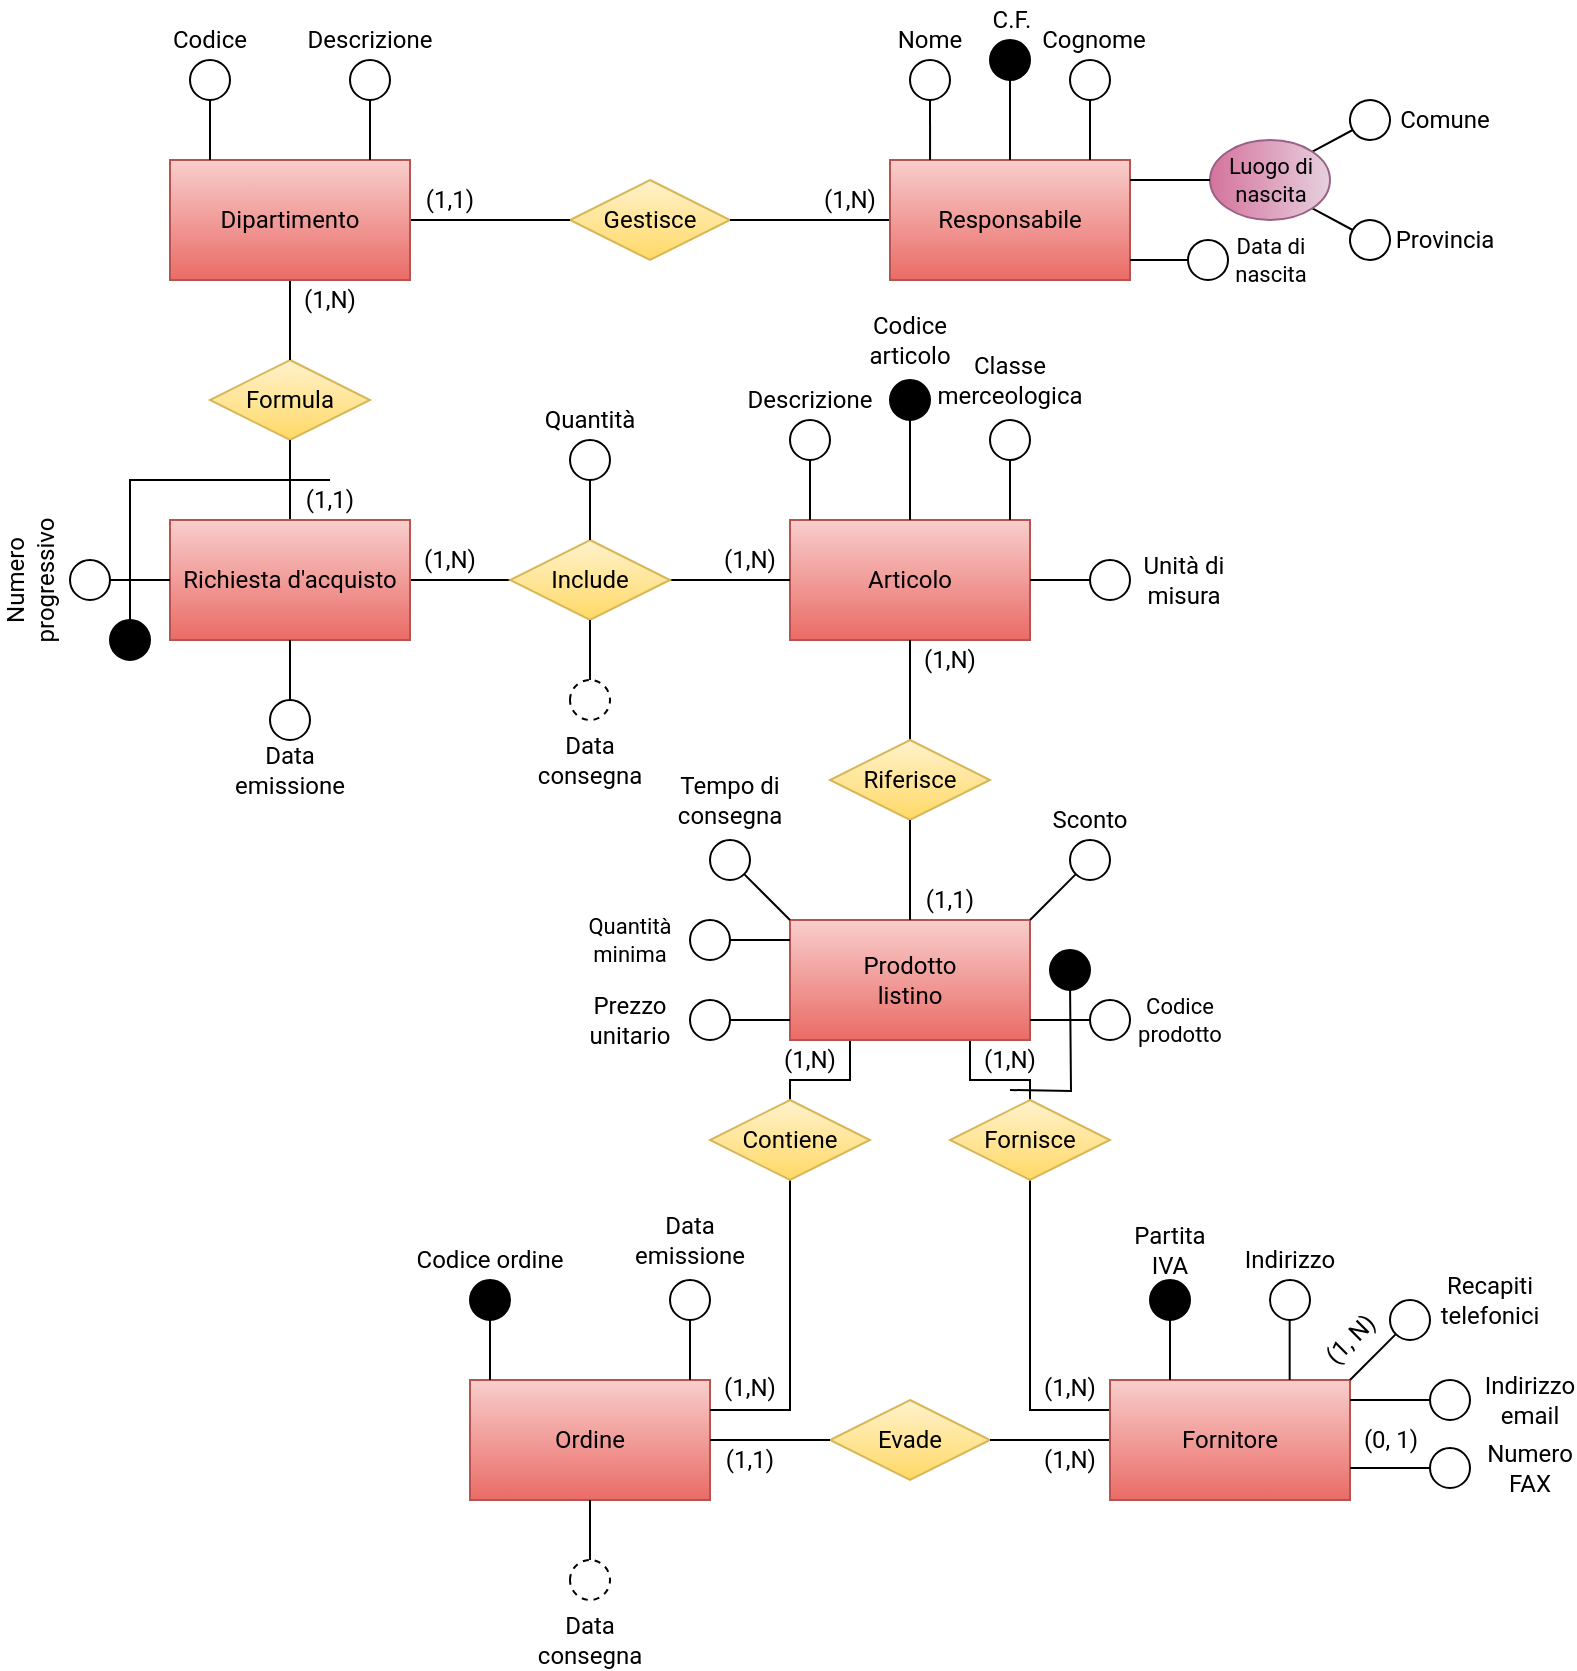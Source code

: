 <mxfile version="14.6.3" type="github">
  <diagram id="SgajTCS_TB5HfmCs7Fzj" name="Page-1">
    <mxGraphModel dx="1185" dy="688" grid="1" gridSize="10" guides="1" tooltips="1" connect="1" arrows="1" fold="1" page="1" pageScale="1" pageWidth="827" pageHeight="1169" math="0" shadow="0">
      <root>
        <mxCell id="0" />
        <mxCell id="1" parent="0" />
        <mxCell id="WNvgnv75Yjdc2z-mZm8R-49" value="" style="group;fontFamily=Roboto;fontSource=https%3A%2F%2Ffonts.googleapis.com%2Fcss%3Ffamily%3DRoboto;" parent="1" connectable="0" vertex="1">
          <mxGeometry x="240" y="620" width="120" height="140" as="geometry" />
        </mxCell>
        <mxCell id="WNvgnv75Yjdc2z-mZm8R-8" value="Ordine" style="rounded=0;whiteSpace=wrap;html=1;fontFamily=Roboto;fontSource=https%3A%2F%2Ffonts.googleapis.com%2Fcss%3Ffamily%3DRoboto;fillColor=#f8cecc;strokeColor=#b85450;gradientColor=#ea6b66;" parent="WNvgnv75Yjdc2z-mZm8R-49" vertex="1">
          <mxGeometry y="80" width="120" height="60" as="geometry" />
        </mxCell>
        <mxCell id="WNvgnv75Yjdc2z-mZm8R-26" value="" style="group;fontFamily=Roboto;fontSource=https%3A%2F%2Ffonts.googleapis.com%2Fcss%3Ffamily%3DRoboto;" parent="WNvgnv75Yjdc2z-mZm8R-49" connectable="0" vertex="1">
          <mxGeometry x="90" width="40" height="80" as="geometry" />
        </mxCell>
        <mxCell id="0HRdDKmyG6_fZgm3HTcE-7" value="" style="ellipse;whiteSpace=wrap;html=1;aspect=fixed;fontFamily=Roboto;fontSource=https%3A%2F%2Ffonts.googleapis.com%2Fcss%3Ffamily%3DRoboto;" parent="WNvgnv75Yjdc2z-mZm8R-26" vertex="1">
          <mxGeometry x="10" y="30" width="20" height="20" as="geometry" />
        </mxCell>
        <mxCell id="0HRdDKmyG6_fZgm3HTcE-8" value="" style="endArrow=none;html=1;entryX=0.5;entryY=1;entryDx=0;entryDy=0;fontFamily=Roboto;fontSource=https%3A%2F%2Ffonts.googleapis.com%2Fcss%3Ffamily%3DRoboto;" parent="WNvgnv75Yjdc2z-mZm8R-26" target="0HRdDKmyG6_fZgm3HTcE-7" edge="1">
          <mxGeometry y="10" width="50" height="50" as="geometry">
            <mxPoint x="20" y="80" as="sourcePoint" />
            <mxPoint x="440" y="10" as="targetPoint" />
          </mxGeometry>
        </mxCell>
        <mxCell id="0HRdDKmyG6_fZgm3HTcE-9" value="&lt;div&gt;Data emissione&lt;/div&gt;" style="text;html=1;strokeColor=none;fillColor=none;align=center;verticalAlign=middle;whiteSpace=wrap;rounded=0;fontFamily=Roboto;fontSource=https%3A%2F%2Ffonts.googleapis.com%2Fcss%3Ffamily%3DRoboto;" parent="WNvgnv75Yjdc2z-mZm8R-26" vertex="1">
          <mxGeometry width="40" height="20" as="geometry" />
        </mxCell>
        <mxCell id="WNvgnv75Yjdc2z-mZm8R-27" value="" style="group;fontFamily=Roboto;fontSource=https%3A%2F%2Ffonts.googleapis.com%2Fcss%3Ffamily%3DRoboto;" parent="WNvgnv75Yjdc2z-mZm8R-49" connectable="0" vertex="1">
          <mxGeometry x="-10" y="10" width="40" height="70" as="geometry" />
        </mxCell>
        <mxCell id="WNvgnv75Yjdc2z-mZm8R-28" value="" style="endArrow=none;html=1;fontFamily=Roboto;fontSource=https%3A%2F%2Ffonts.googleapis.com%2Fcss%3Ffamily%3DRoboto;" parent="WNvgnv75Yjdc2z-mZm8R-27" edge="1">
          <mxGeometry width="50" height="50" relative="1" as="geometry">
            <mxPoint x="20" y="70" as="sourcePoint" />
            <mxPoint x="20" y="40" as="targetPoint" />
          </mxGeometry>
        </mxCell>
        <mxCell id="WNvgnv75Yjdc2z-mZm8R-29" value="" style="ellipse;fontFamily=Roboto;fontSource=https%3A%2F%2Ffonts.googleapis.com%2Fcss%3Ffamily%3DRoboto;fillColor=#000000;" parent="WNvgnv75Yjdc2z-mZm8R-27" vertex="1">
          <mxGeometry x="10" y="20" width="20" height="20" as="geometry" />
        </mxCell>
        <mxCell id="WNvgnv75Yjdc2z-mZm8R-30" value="Codice ordine" style="text;html=1;strokeColor=none;fillColor=none;align=center;verticalAlign=middle;whiteSpace=wrap;rounded=0;fontFamily=Roboto;fontSource=https%3A%2F%2Ffonts.googleapis.com%2Fcss%3Ffamily%3DRoboto;" parent="WNvgnv75Yjdc2z-mZm8R-27" vertex="1">
          <mxGeometry x="-20" width="80" height="20" as="geometry" />
        </mxCell>
        <mxCell id="tpPD9y9O5CYVwDH-KBWt-45" value="Gestisce" style="shape=rhombus;perimeter=rhombusPerimeter;whiteSpace=wrap;html=1;align=center;fontFamily=Roboto;fontSource=https%3A%2F%2Ffonts.googleapis.com%2Fcss%3Ffamily%3DRoboto;gradientColor=#ffd966;fillColor=#fff2cc;strokeColor=#d6b656;" parent="1" vertex="1">
          <mxGeometry x="290" y="100" width="80" height="40" as="geometry" />
        </mxCell>
        <mxCell id="tpPD9y9O5CYVwDH-KBWt-48" value="" style="endArrow=none;html=1;exitX=1;exitY=0.5;exitDx=0;exitDy=0;entryX=0;entryY=0.5;entryDx=0;entryDy=0;fontFamily=Roboto;fontSource=https%3A%2F%2Ffonts.googleapis.com%2Fcss%3Ffamily%3DRoboto;" parent="1" source="WNvgnv75Yjdc2z-mZm8R-1" target="tpPD9y9O5CYVwDH-KBWt-45" edge="1">
          <mxGeometry width="50" height="50" relative="1" as="geometry">
            <mxPoint x="224" y="170.76" as="sourcePoint" />
            <mxPoint x="274" y="160.76" as="targetPoint" />
          </mxGeometry>
        </mxCell>
        <mxCell id="tpPD9y9O5CYVwDH-KBWt-52" value="(1,1)" style="text;html=1;strokeColor=none;fillColor=none;align=center;verticalAlign=middle;whiteSpace=wrap;rounded=0;fontFamily=Roboto;fontSource=https%3A%2F%2Ffonts.googleapis.com%2Fcss%3Ffamily%3DRoboto;" parent="1" vertex="1">
          <mxGeometry x="210" y="100" width="40" height="20" as="geometry" />
        </mxCell>
        <mxCell id="tpPD9y9O5CYVwDH-KBWt-53" value="(1,N)" style="text;html=1;strokeColor=none;fillColor=none;align=center;verticalAlign=middle;whiteSpace=wrap;rounded=0;fontFamily=Roboto;fontSource=https%3A%2F%2Ffonts.googleapis.com%2Fcss%3Ffamily%3DRoboto;" parent="1" vertex="1">
          <mxGeometry x="410" y="100" width="40" height="20" as="geometry" />
        </mxCell>
        <mxCell id="tpPD9y9O5CYVwDH-KBWt-60" value="Formula" style="shape=rhombus;perimeter=rhombusPerimeter;whiteSpace=wrap;html=1;align=center;fontFamily=Roboto;fontSource=https%3A%2F%2Ffonts.googleapis.com%2Fcss%3Ffamily%3DRoboto;gradientColor=#ffd966;fillColor=#fff2cc;strokeColor=#d6b656;" parent="1" vertex="1">
          <mxGeometry x="110" y="190" width="80" height="40" as="geometry" />
        </mxCell>
        <mxCell id="tpPD9y9O5CYVwDH-KBWt-62" value="" style="line;strokeWidth=1;rotatable=0;dashed=0;labelPosition=right;align=left;verticalAlign=middle;spacingTop=0;spacingLeft=6;points=[];portConstraint=eastwest;fontFamily=Roboto;fontSource=https%3A%2F%2Ffonts.googleapis.com%2Fcss%3Ffamily%3DRoboto;" parent="1" vertex="1">
          <mxGeometry x="114" y="203.5" width="140" as="geometry" />
        </mxCell>
        <mxCell id="tpPD9y9O5CYVwDH-KBWt-64" value="" style="endArrow=none;html=1;rounded=0;entryX=0.5;entryY=0;entryDx=0;entryDy=0;fontFamily=Roboto;fontSource=https%3A%2F%2Ffonts.googleapis.com%2Fcss%3Ffamily%3DRoboto;exitX=0.5;exitY=1;exitDx=0;exitDy=0;" parent="1" source="WNvgnv75Yjdc2z-mZm8R-1" target="tpPD9y9O5CYVwDH-KBWt-60" edge="1">
          <mxGeometry relative="1" as="geometry">
            <mxPoint x="164" y="166.5" as="sourcePoint" />
            <mxPoint x="214" y="273.5" as="targetPoint" />
          </mxGeometry>
        </mxCell>
        <mxCell id="80SjEbUUBAHeHSITV065-4" style="edgeStyle=orthogonalEdgeStyle;rounded=0;orthogonalLoop=1;jettySize=auto;html=1;exitX=0;exitY=0.5;exitDx=0;exitDy=0;entryX=1;entryY=0.5;entryDx=0;entryDy=0;endArrow=none;endFill=0;fontFamily=Roboto;fontSource=https%3A%2F%2Ffonts.googleapis.com%2Fcss%3Ffamily%3DRoboto;" parent="1" source="tpPD9y9O5CYVwDH-KBWt-75" target="tpPD9y9O5CYVwDH-KBWt-45" edge="1">
          <mxGeometry relative="1" as="geometry" />
        </mxCell>
        <mxCell id="tpPD9y9O5CYVwDH-KBWt-75" value="Responsabile" style="rounded=0;whiteSpace=wrap;html=1;fontFamily=Roboto;fontSource=https%3A%2F%2Ffonts.googleapis.com%2Fcss%3Ffamily%3DRoboto;fillColor=#f8cecc;strokeColor=#b85450;gradientColor=#ea6b66;" parent="1" vertex="1">
          <mxGeometry x="450" y="90" width="120" height="60" as="geometry" />
        </mxCell>
        <mxCell id="zF5KX2VYoCEGedDop3XD-22" style="rounded=0;orthogonalLoop=1;jettySize=auto;html=1;exitX=0;exitY=0;exitDx=0;exitDy=0;entryX=1;entryY=1;entryDx=0;entryDy=0;endArrow=none;endFill=0;fontFamily=Roboto;fontSource=https%3A%2F%2Ffonts.googleapis.com%2Fcss%3Ffamily%3DRoboto;" parent="1" source="tpPD9y9O5CYVwDH-KBWt-88" target="zF5KX2VYoCEGedDop3XD-20" edge="1">
          <mxGeometry relative="1" as="geometry" />
        </mxCell>
        <mxCell id="zF5KX2VYoCEGedDop3XD-25" style="edgeStyle=none;rounded=0;orthogonalLoop=1;jettySize=auto;html=1;exitX=1;exitY=0;exitDx=0;exitDy=0;entryX=0;entryY=1;entryDx=0;entryDy=0;endArrow=none;endFill=0;fontFamily=Roboto;fontSource=https%3A%2F%2Ffonts.googleapis.com%2Fcss%3Ffamily%3DRoboto;" parent="1" source="tpPD9y9O5CYVwDH-KBWt-88" target="zF5KX2VYoCEGedDop3XD-23" edge="1">
          <mxGeometry relative="1" as="geometry" />
        </mxCell>
        <mxCell id="tpPD9y9O5CYVwDH-KBWt-88" value="" style="ellipse;whiteSpace=wrap;html=1;rotation=90;fontFamily=Roboto;fontSource=https%3A%2F%2Ffonts.googleapis.com%2Fcss%3Ffamily%3DRoboto;gradientColor=#d5739d;fillColor=#e6d0de;strokeColor=#996185;" parent="1" vertex="1">
          <mxGeometry x="620" y="70" width="40" height="60" as="geometry" />
        </mxCell>
        <mxCell id="tpPD9y9O5CYVwDH-KBWt-89" value="" style="endArrow=none;html=1;entryX=0.5;entryY=1;entryDx=0;entryDy=0;exitX=1;exitY=0.25;exitDx=0;exitDy=0;fontFamily=Roboto;fontSource=https%3A%2F%2Ffonts.googleapis.com%2Fcss%3Ffamily%3DRoboto;" parent="1" target="tpPD9y9O5CYVwDH-KBWt-88" edge="1">
          <mxGeometry x="244" y="-273.5" width="50" height="50" as="geometry">
            <mxPoint x="570" y="100" as="sourcePoint" />
            <mxPoint x="299" y="181.5" as="targetPoint" />
          </mxGeometry>
        </mxCell>
        <mxCell id="tpPD9y9O5CYVwDH-KBWt-90" value="" style="ellipse;whiteSpace=wrap;html=1;aspect=fixed;rotation=90;fontFamily=Roboto;fontSource=https%3A%2F%2Ffonts.googleapis.com%2Fcss%3Ffamily%3DRoboto;" parent="1" vertex="1">
          <mxGeometry x="599" y="130" width="20" height="20" as="geometry" />
        </mxCell>
        <mxCell id="tpPD9y9O5CYVwDH-KBWt-91" value="" style="endArrow=none;html=1;entryX=0.5;entryY=1;entryDx=0;entryDy=0;fontFamily=Roboto;fontSource=https%3A%2F%2Ffonts.googleapis.com%2Fcss%3Ffamily%3DRoboto;" parent="1" target="tpPD9y9O5CYVwDH-KBWt-90" edge="1">
          <mxGeometry x="232" y="-238.5" width="50" height="50" as="geometry">
            <mxPoint x="570" y="140" as="sourcePoint" />
            <mxPoint x="287" y="216.5" as="targetPoint" />
          </mxGeometry>
        </mxCell>
        <mxCell id="tpPD9y9O5CYVwDH-KBWt-92" value="&lt;div style=&quot;font-size: 11px&quot;&gt;&lt;font style=&quot;font-size: 11px&quot;&gt;Data di nascita&lt;/font&gt;&lt;/div&gt;" style="text;html=1;strokeColor=none;fillColor=none;align=center;verticalAlign=middle;whiteSpace=wrap;rounded=0;rotation=0;fontFamily=Roboto;fontSource=https%3A%2F%2Ffonts.googleapis.com%2Fcss%3Ffamily%3DRoboto;" parent="1" vertex="1">
          <mxGeometry x="612.5" y="130" width="55" height="20" as="geometry" />
        </mxCell>
        <mxCell id="tpPD9y9O5CYVwDH-KBWt-93" value="&lt;div style=&quot;font-size: 11px&quot;&gt;&lt;font style=&quot;font-size: 11px&quot;&gt;Luogo di nascita&lt;/font&gt;&lt;/div&gt;" style="text;html=1;strokeColor=none;fillColor=none;align=center;verticalAlign=middle;whiteSpace=wrap;rounded=0;rotation=0;fontFamily=Roboto;fontSource=https%3A%2F%2Ffonts.googleapis.com%2Fcss%3Ffamily%3DRoboto;" parent="1" vertex="1">
          <mxGeometry x="612.5" y="90" width="55" height="20" as="geometry" />
        </mxCell>
        <mxCell id="tpPD9y9O5CYVwDH-KBWt-95" value="" style="endArrow=none;html=1;rounded=0;entryX=0.5;entryY=0;entryDx=0;entryDy=0;exitX=0.5;exitY=1;exitDx=0;exitDy=0;fontFamily=Roboto;fontSource=https%3A%2F%2Ffonts.googleapis.com%2Fcss%3Ffamily%3DRoboto;" parent="1" source="tpPD9y9O5CYVwDH-KBWt-60" target="WNvgnv75Yjdc2z-mZm8R-5" edge="1">
          <mxGeometry relative="1" as="geometry">
            <mxPoint x="184" y="383.5" as="sourcePoint" />
            <mxPoint x="324" y="343.5" as="targetPoint" />
          </mxGeometry>
        </mxCell>
        <mxCell id="tpPD9y9O5CYVwDH-KBWt-96" value="(1,N)" style="text;html=1;strokeColor=none;fillColor=none;align=center;verticalAlign=middle;whiteSpace=wrap;rounded=0;fontFamily=Roboto;fontSource=https%3A%2F%2Ffonts.googleapis.com%2Fcss%3Ffamily%3DRoboto;" parent="1" vertex="1">
          <mxGeometry x="150" y="150" width="40" height="20" as="geometry" />
        </mxCell>
        <mxCell id="tpPD9y9O5CYVwDH-KBWt-98" value="(1,1)" style="text;html=1;strokeColor=none;fillColor=none;align=center;verticalAlign=middle;whiteSpace=wrap;rounded=0;rotation=0;fontFamily=Roboto;fontSource=https%3A%2F%2Ffonts.googleapis.com%2Fcss%3Ffamily%3DRoboto;" parent="1" vertex="1">
          <mxGeometry x="150" y="250" width="40" height="20" as="geometry" />
        </mxCell>
        <mxCell id="tpPD9y9O5CYVwDH-KBWt-77" value="" style="ellipse;whiteSpace=wrap;html=1;aspect=fixed;fontFamily=Roboto;fontSource=https%3A%2F%2Ffonts.googleapis.com%2Fcss%3Ffamily%3DRoboto;" parent="1" vertex="1">
          <mxGeometry x="540" y="40" width="20" height="20" as="geometry" />
        </mxCell>
        <mxCell id="tpPD9y9O5CYVwDH-KBWt-78" value="" style="endArrow=none;html=1;entryX=0.5;entryY=1;entryDx=0;entryDy=0;fontFamily=Roboto;fontSource=https%3A%2F%2Ffonts.googleapis.com%2Fcss%3Ffamily%3DRoboto;" parent="1" target="tpPD9y9O5CYVwDH-KBWt-77" edge="1">
          <mxGeometry x="542" y="20" width="50" height="50" as="geometry">
            <mxPoint x="550" y="90" as="sourcePoint" />
            <mxPoint x="982" y="20" as="targetPoint" />
          </mxGeometry>
        </mxCell>
        <mxCell id="tpPD9y9O5CYVwDH-KBWt-79" value="&lt;font style=&quot;font-size: 12px;&quot;&gt;Cognome&lt;/font&gt;" style="text;html=1;strokeColor=none;fillColor=none;align=center;verticalAlign=middle;whiteSpace=wrap;rounded=0;fontFamily=Roboto;fontSource=https%3A%2F%2Ffonts.googleapis.com%2Fcss%3Ffamily%3DRoboto;fontSize=12;" parent="1" vertex="1">
          <mxGeometry x="531.5" y="20" width="40" height="20" as="geometry" />
        </mxCell>
        <mxCell id="tpPD9y9O5CYVwDH-KBWt-81" value="" style="endArrow=none;html=1;exitX=0.5;exitY=0;exitDx=0;exitDy=0;entryX=0.5;entryY=1;entryDx=0;entryDy=0;fontFamily=Roboto;fontSource=https%3A%2F%2Ffonts.googleapis.com%2Fcss%3Ffamily%3DRoboto;" parent="1" source="tpPD9y9O5CYVwDH-KBWt-75" target="tpPD9y9O5CYVwDH-KBWt-82" edge="1">
          <mxGeometry x="490" y="10" width="50" height="50" as="geometry">
            <mxPoint x="510" y="80" as="sourcePoint" />
            <mxPoint x="510" y="50" as="targetPoint" />
          </mxGeometry>
        </mxCell>
        <mxCell id="tpPD9y9O5CYVwDH-KBWt-82" value="" style="ellipse;fontFamily=Roboto;fontSource=https%3A%2F%2Ffonts.googleapis.com%2Fcss%3Ffamily%3DRoboto;fillColor=#000000;" parent="1" vertex="1">
          <mxGeometry x="500" y="30" width="20" height="20" as="geometry" />
        </mxCell>
        <mxCell id="tpPD9y9O5CYVwDH-KBWt-83" value="C.F." style="text;html=1;strokeColor=none;fillColor=none;align=center;verticalAlign=middle;whiteSpace=wrap;rounded=0;fontFamily=Roboto;fontSource=https%3A%2F%2Ffonts.googleapis.com%2Fcss%3Ffamily%3DRoboto;" parent="1" vertex="1">
          <mxGeometry x="491" y="10" width="40" height="20" as="geometry" />
        </mxCell>
        <mxCell id="tpPD9y9O5CYVwDH-KBWt-85" value="" style="ellipse;whiteSpace=wrap;html=1;aspect=fixed;fontFamily=Roboto;fontSource=https%3A%2F%2Ffonts.googleapis.com%2Fcss%3Ffamily%3DRoboto;" parent="1" vertex="1">
          <mxGeometry x="460" y="40" width="20" height="20" as="geometry" />
        </mxCell>
        <mxCell id="tpPD9y9O5CYVwDH-KBWt-86" value="" style="endArrow=none;html=1;entryX=0.5;entryY=1;entryDx=0;entryDy=0;fontFamily=Roboto;fontSource=https%3A%2F%2Ffonts.googleapis.com%2Fcss%3Ffamily%3DRoboto;exitX=0.167;exitY=0;exitDx=0;exitDy=0;exitPerimeter=0;" parent="1" source="tpPD9y9O5CYVwDH-KBWt-75" target="tpPD9y9O5CYVwDH-KBWt-85" edge="1">
          <mxGeometry x="380" y="15" width="50" height="50" as="geometry">
            <mxPoint x="470" y="80" as="sourcePoint" />
            <mxPoint x="820" y="15" as="targetPoint" />
          </mxGeometry>
        </mxCell>
        <mxCell id="tpPD9y9O5CYVwDH-KBWt-87" value="Nome" style="text;html=1;strokeColor=none;fillColor=none;align=center;verticalAlign=middle;whiteSpace=wrap;rounded=0;fontFamily=Roboto;fontSource=https%3A%2F%2Ffonts.googleapis.com%2Fcss%3Ffamily%3DRoboto;fontSize=12;" parent="1" vertex="1">
          <mxGeometry x="450" y="20" width="40" height="20" as="geometry" />
        </mxCell>
        <mxCell id="80SjEbUUBAHeHSITV065-102" style="edgeStyle=none;rounded=0;sketch=0;orthogonalLoop=1;jettySize=auto;html=1;exitX=1;exitY=0.5;exitDx=0;exitDy=0;entryX=0;entryY=0.5;entryDx=0;entryDy=0;endArrow=none;endFill=0;fontSize=10;fontFamily=Roboto;fontSource=https%3A%2F%2Ffonts.googleapis.com%2Fcss%3Ffamily%3DRoboto;" parent="1" source="WNvgnv75Yjdc2z-mZm8R-5" target="80SjEbUUBAHeHSITV065-35" edge="1">
          <mxGeometry relative="1" as="geometry" />
        </mxCell>
        <mxCell id="WNvgnv75Yjdc2z-mZm8R-5" value="Richiesta d&#39;acquisto" style="rounded=0;whiteSpace=wrap;html=1;fontFamily=Roboto;fontSource=https%3A%2F%2Ffonts.googleapis.com%2Fcss%3Ffamily%3DRoboto;fillColor=#f8cecc;strokeColor=#b85450;gradientColor=#ea6b66;" parent="1" vertex="1">
          <mxGeometry x="90" y="270" width="120" height="60" as="geometry" />
        </mxCell>
        <mxCell id="WNvgnv75Yjdc2z-mZm8R-37" value="" style="group;fontFamily=Roboto;fontSource=https%3A%2F%2Ffonts.googleapis.com%2Fcss%3Ffamily%3DRoboto;rotation=-180;" parent="1" connectable="0" vertex="1">
          <mxGeometry x="130" y="330" width="40" height="80" as="geometry" />
        </mxCell>
        <mxCell id="WNvgnv75Yjdc2z-mZm8R-38" value="" style="ellipse;whiteSpace=wrap;html=1;aspect=fixed;fontFamily=Roboto;fontSource=https%3A%2F%2Ffonts.googleapis.com%2Fcss%3Ffamily%3DRoboto;rotation=-180;" parent="WNvgnv75Yjdc2z-mZm8R-37" vertex="1">
          <mxGeometry x="10" y="30" width="20" height="20" as="geometry" />
        </mxCell>
        <mxCell id="WNvgnv75Yjdc2z-mZm8R-39" value="" style="endArrow=none;html=1;entryX=0.5;entryY=1;entryDx=0;entryDy=0;fontFamily=Roboto;fontSource=https%3A%2F%2Ffonts.googleapis.com%2Fcss%3Ffamily%3DRoboto;" parent="WNvgnv75Yjdc2z-mZm8R-37" target="WNvgnv75Yjdc2z-mZm8R-38" edge="1">
          <mxGeometry x="-10" y="20" width="50" height="50" as="geometry">
            <mxPoint x="20" as="sourcePoint" />
            <mxPoint x="-400" y="70" as="targetPoint" />
          </mxGeometry>
        </mxCell>
        <mxCell id="WNvgnv75Yjdc2z-mZm8R-40" value="&lt;div&gt;Data emissione&lt;/div&gt;" style="text;html=1;strokeColor=none;fillColor=none;align=center;verticalAlign=middle;whiteSpace=wrap;rounded=0;fontFamily=Roboto;fontSource=https%3A%2F%2Ffonts.googleapis.com%2Fcss%3Ffamily%3DRoboto;rotation=0;" parent="WNvgnv75Yjdc2z-mZm8R-37" vertex="1">
          <mxGeometry y="55" width="40" height="20" as="geometry" />
        </mxCell>
        <mxCell id="80SjEbUUBAHeHSITV065-6" value="Articolo" style="rounded=0;whiteSpace=wrap;html=1;fontFamily=Roboto;fontSource=https%3A%2F%2Ffonts.googleapis.com%2Fcss%3Ffamily%3DRoboto;fillColor=#f8cecc;strokeColor=#b85450;gradientColor=#ea6b66;" parent="1" vertex="1">
          <mxGeometry x="400" y="270" width="120" height="60" as="geometry" />
        </mxCell>
        <mxCell id="6r14AjQfkaW0ZxjViM8w-14" style="edgeStyle=orthogonalEdgeStyle;rounded=0;orthogonalLoop=1;jettySize=auto;html=1;exitX=0.25;exitY=1;exitDx=0;exitDy=0;endArrow=none;endFill=0;fontFamily=Roboto;fontSource=https%3A%2F%2Ffonts.googleapis.com%2Fcss%3Ffamily%3DRoboto;" parent="1" source="80SjEbUUBAHeHSITV065-8" target="80SjEbUUBAHeHSITV065-44" edge="1">
          <mxGeometry relative="1" as="geometry" />
        </mxCell>
        <mxCell id="6r14AjQfkaW0ZxjViM8w-15" style="edgeStyle=orthogonalEdgeStyle;rounded=0;orthogonalLoop=1;jettySize=auto;html=1;exitX=0.75;exitY=1;exitDx=0;exitDy=0;entryX=0.5;entryY=0;entryDx=0;entryDy=0;endArrow=none;endFill=0;fontFamily=Roboto;fontSource=https%3A%2F%2Ffonts.googleapis.com%2Fcss%3Ffamily%3DRoboto;" parent="1" source="80SjEbUUBAHeHSITV065-8" target="80SjEbUUBAHeHSITV065-40" edge="1">
          <mxGeometry relative="1" as="geometry" />
        </mxCell>
        <mxCell id="80SjEbUUBAHeHSITV065-8" value="&lt;div&gt;Prodotto&lt;/div&gt;&lt;div&gt;listino&lt;br&gt;&lt;/div&gt;" style="rounded=0;whiteSpace=wrap;html=1;fontFamily=Roboto;fontSource=https%3A%2F%2Ffonts.googleapis.com%2Fcss%3Ffamily%3DRoboto;fillColor=#f8cecc;strokeColor=#b85450;gradientColor=#ea6b66;" parent="1" vertex="1">
          <mxGeometry x="400" y="470" width="120" height="60" as="geometry" />
        </mxCell>
        <mxCell id="WNvgnv75Yjdc2z-mZm8R-56" value="" style="endArrow=none;html=1;fontFamily=Roboto;fontSource=https%3A%2F%2Ffonts.googleapis.com%2Fcss%3Ffamily%3DRoboto;exitX=0.5;exitY=0;exitDx=0;exitDy=0;entryX=0.5;entryY=0;entryDx=0;entryDy=0;" parent="1" source="80SjEbUUBAHeHSITV065-6" target="WNvgnv75Yjdc2z-mZm8R-57" edge="1">
          <mxGeometry x="318" y="175" width="50" height="50" as="geometry">
            <mxPoint x="460" y="170" as="sourcePoint" />
            <mxPoint x="460" y="190" as="targetPoint" />
          </mxGeometry>
        </mxCell>
        <mxCell id="WNvgnv75Yjdc2z-mZm8R-57" value="" style="ellipse;fontFamily=Roboto;fontSource=https%3A%2F%2Ffonts.googleapis.com%2Fcss%3Ffamily%3DRoboto;fillColor=#000000;" parent="1" vertex="1">
          <mxGeometry x="450" y="200" width="20" height="20" as="geometry" />
        </mxCell>
        <mxCell id="80SjEbUUBAHeHSITV065-18" value="&lt;div&gt;Codice&lt;/div&gt;&lt;div&gt;articolo&lt;/div&gt;" style="text;html=1;strokeColor=none;fillColor=none;align=center;verticalAlign=middle;whiteSpace=wrap;rounded=0;rotation=0;fontFamily=Roboto;fontSource=https%3A%2F%2Ffonts.googleapis.com%2Fcss%3Ffamily%3DRoboto;" parent="1" vertex="1">
          <mxGeometry x="435" y="170" width="50" height="20" as="geometry" />
        </mxCell>
        <mxCell id="80SjEbUUBAHeHSITV065-103" style="edgeStyle=none;rounded=0;sketch=0;orthogonalLoop=1;jettySize=auto;html=1;exitX=1;exitY=0.5;exitDx=0;exitDy=0;entryX=0;entryY=0.5;entryDx=0;entryDy=0;endArrow=none;endFill=0;fontSize=10;fontFamily=Roboto;fontSource=https%3A%2F%2Ffonts.googleapis.com%2Fcss%3Ffamily%3DRoboto;" parent="1" source="80SjEbUUBAHeHSITV065-35" target="80SjEbUUBAHeHSITV065-6" edge="1">
          <mxGeometry relative="1" as="geometry" />
        </mxCell>
        <mxCell id="80SjEbUUBAHeHSITV065-35" value="&lt;font data-font-src=&quot;https://fonts.googleapis.com/css?family=Roboto&quot;&gt;Include&lt;/font&gt;" style="rhombus;whiteSpace=wrap;html=1;rounded=0;sketch=0;fontFamily=Roboto;fontSource=https%3A%2F%2Ffonts.googleapis.com%2Fcss%3Ffamily%3DRoboto;gradientColor=#ffd966;fillColor=#fff2cc;strokeColor=#d6b656;" parent="1" vertex="1">
          <mxGeometry x="260" y="280" width="80" height="40" as="geometry" />
        </mxCell>
        <mxCell id="6r14AjQfkaW0ZxjViM8w-17" style="edgeStyle=orthogonalEdgeStyle;rounded=0;orthogonalLoop=1;jettySize=auto;html=1;exitX=0.5;exitY=1;exitDx=0;exitDy=0;entryX=0;entryY=0.25;entryDx=0;entryDy=0;endArrow=none;endFill=0;fontFamily=Roboto;fontSource=https%3A%2F%2Ffonts.googleapis.com%2Fcss%3Ffamily%3DRoboto;" parent="1" source="80SjEbUUBAHeHSITV065-40" target="WNvgnv75Yjdc2z-mZm8R-7" edge="1">
          <mxGeometry relative="1" as="geometry" />
        </mxCell>
        <mxCell id="80SjEbUUBAHeHSITV065-40" value="Fornisce" style="rhombus;whiteSpace=wrap;html=1;rounded=0;sketch=0;fontFamily=Roboto;fontSource=https%3A%2F%2Ffonts.googleapis.com%2Fcss%3Ffamily%3DRoboto;gradientColor=#ffd966;fillColor=#fff2cc;strokeColor=#d6b656;" parent="1" vertex="1">
          <mxGeometry x="480" y="560" width="80" height="40" as="geometry" />
        </mxCell>
        <mxCell id="6r14AjQfkaW0ZxjViM8w-16" style="edgeStyle=orthogonalEdgeStyle;rounded=0;orthogonalLoop=1;jettySize=auto;html=1;exitX=0.5;exitY=1;exitDx=0;exitDy=0;entryX=1;entryY=0.25;entryDx=0;entryDy=0;endArrow=none;endFill=0;fontFamily=Roboto;fontSource=https%3A%2F%2Ffonts.googleapis.com%2Fcss%3Ffamily%3DRoboto;" parent="1" source="80SjEbUUBAHeHSITV065-44" target="WNvgnv75Yjdc2z-mZm8R-8" edge="1">
          <mxGeometry relative="1" as="geometry" />
        </mxCell>
        <mxCell id="80SjEbUUBAHeHSITV065-44" value="&lt;div&gt;Contiene&lt;/div&gt;" style="rhombus;whiteSpace=wrap;html=1;rounded=0;sketch=0;fontFamily=Roboto;fontSource=https%3A%2F%2Ffonts.googleapis.com%2Fcss%3Ffamily%3DRoboto;gradientColor=#ffd966;fillColor=#fff2cc;strokeColor=#d6b656;" parent="1" vertex="1">
          <mxGeometry x="360" y="560" width="80" height="40" as="geometry" />
        </mxCell>
        <mxCell id="80SjEbUUBAHeHSITV065-59" value="" style="group;fontFamily=Roboto;fontSource=https%3A%2F%2Ffonts.googleapis.com%2Fcss%3Ffamily%3DRoboto;" parent="1" connectable="0" vertex="1">
          <mxGeometry x="490" y="200" width="40" height="70" as="geometry" />
        </mxCell>
        <mxCell id="80SjEbUUBAHeHSITV065-60" value="" style="ellipse;whiteSpace=wrap;html=1;aspect=fixed;fontFamily=Roboto;fontSource=https%3A%2F%2Ffonts.googleapis.com%2Fcss%3Ffamily%3DRoboto;" parent="80SjEbUUBAHeHSITV065-59" vertex="1">
          <mxGeometry x="10" y="20" width="20" height="20" as="geometry" />
        </mxCell>
        <mxCell id="80SjEbUUBAHeHSITV065-61" value="" style="endArrow=none;html=1;entryX=0.5;entryY=1;entryDx=0;entryDy=0;fontFamily=Roboto;fontSource=https%3A%2F%2Ffonts.googleapis.com%2Fcss%3Ffamily%3DRoboto;" parent="80SjEbUUBAHeHSITV065-59" target="80SjEbUUBAHeHSITV065-60" edge="1">
          <mxGeometry width="50" height="50" relative="1" as="geometry">
            <mxPoint x="20" y="70" as="sourcePoint" />
            <mxPoint x="440" as="targetPoint" />
          </mxGeometry>
        </mxCell>
        <mxCell id="80SjEbUUBAHeHSITV065-71" value="" style="endArrow=none;html=1;fontFamily=Roboto;fontSource=https%3A%2F%2Ffonts.googleapis.com%2Fcss%3Ffamily%3DRoboto;exitX=0;exitY=0.5;exitDx=0;exitDy=0;entryX=0.5;entryY=1;entryDx=0;entryDy=0;" parent="1" source="WNvgnv75Yjdc2z-mZm8R-5" target="80SjEbUUBAHeHSITV065-72" edge="1">
          <mxGeometry width="50" height="50" relative="1" as="geometry">
            <mxPoint x="80" y="300" as="sourcePoint" />
            <mxPoint x="60" y="300" as="targetPoint" />
          </mxGeometry>
        </mxCell>
        <mxCell id="80SjEbUUBAHeHSITV065-72" value="" style="ellipse;fontFamily=Roboto;fontSource=https%3A%2F%2Ffonts.googleapis.com%2Fcss%3Ffamily%3DRoboto;rotation=-90;" parent="1" vertex="1">
          <mxGeometry x="40" y="290" width="20" height="20" as="geometry" />
        </mxCell>
        <mxCell id="80SjEbUUBAHeHSITV065-73" value="&lt;div&gt;Numero&lt;/div&gt;&lt;div&gt;progressivo&lt;/div&gt;" style="text;html=1;strokeColor=none;fillColor=none;align=center;verticalAlign=middle;whiteSpace=wrap;rounded=0;fontFamily=Roboto;fontSource=https%3A%2F%2Ffonts.googleapis.com%2Fcss%3Ffamily%3DRoboto;rotation=-90;" parent="1" vertex="1">
          <mxGeometry y="290" width="40" height="20" as="geometry" />
        </mxCell>
        <mxCell id="80SjEbUUBAHeHSITV065-75" value="" style="endArrow=none;html=1;rounded=0;entryX=0.5;entryY=0;entryDx=0;entryDy=0;fontFamily=Roboto;fontSource=https%3A%2F%2Ffonts.googleapis.com%2Fcss%3Ffamily%3DRoboto;" parent="1" target="tpPD9y9O5CYVwDH-KBWt-98" edge="1">
          <mxGeometry width="50" height="50" relative="1" as="geometry">
            <mxPoint x="70" y="320" as="sourcePoint" />
            <mxPoint x="150" y="250" as="targetPoint" />
            <Array as="points">
              <mxPoint x="70" y="250" />
            </Array>
          </mxGeometry>
        </mxCell>
        <mxCell id="80SjEbUUBAHeHSITV065-76" value="" style="ellipse;fontFamily=Roboto;fontSource=https%3A%2F%2Ffonts.googleapis.com%2Fcss%3Ffamily%3DRoboto;fillColor=#000000;" parent="1" vertex="1">
          <mxGeometry x="60" y="320" width="20" height="20" as="geometry" />
        </mxCell>
        <mxCell id="80SjEbUUBAHeHSITV065-82" value="" style="group;fontFamily=Roboto;fontSource=https%3A%2F%2Ffonts.googleapis.com%2Fcss%3Ffamily%3DRoboto;" parent="1" connectable="0" vertex="1">
          <mxGeometry x="280" y="210" width="40" height="70" as="geometry" />
        </mxCell>
        <mxCell id="80SjEbUUBAHeHSITV065-83" value="" style="ellipse;whiteSpace=wrap;html=1;aspect=fixed;fontFamily=Roboto;fontSource=https%3A%2F%2Ffonts.googleapis.com%2Fcss%3Ffamily%3DRoboto;" parent="80SjEbUUBAHeHSITV065-82" vertex="1">
          <mxGeometry x="10" y="20" width="20" height="20" as="geometry" />
        </mxCell>
        <mxCell id="80SjEbUUBAHeHSITV065-84" value="" style="endArrow=none;html=1;entryX=0.5;entryY=1;entryDx=0;entryDy=0;fontFamily=Roboto;fontSource=https%3A%2F%2Ffonts.googleapis.com%2Fcss%3Ffamily%3DRoboto;" parent="80SjEbUUBAHeHSITV065-82" target="80SjEbUUBAHeHSITV065-83" edge="1">
          <mxGeometry width="50" height="50" relative="1" as="geometry">
            <mxPoint x="20" y="70" as="sourcePoint" />
            <mxPoint x="440" as="targetPoint" />
          </mxGeometry>
        </mxCell>
        <mxCell id="80SjEbUUBAHeHSITV065-85" value="Quantità" style="text;html=1;strokeColor=none;fillColor=none;align=center;verticalAlign=middle;whiteSpace=wrap;rounded=0;fontFamily=Roboto;fontSource=https%3A%2F%2Ffonts.googleapis.com%2Fcss%3Ffamily%3DRoboto;" parent="80SjEbUUBAHeHSITV065-82" vertex="1">
          <mxGeometry width="40" height="20" as="geometry" />
        </mxCell>
        <mxCell id="80SjEbUUBAHeHSITV065-98" value="" style="group;fontFamily=Roboto;fontSource=https%3A%2F%2Ffonts.googleapis.com%2Fcss%3Ffamily%3DRoboto;rotation=-90;dashed=1;" parent="1" connectable="0" vertex="1">
          <mxGeometry x="280" y="320" width="40" height="70" as="geometry" />
        </mxCell>
        <mxCell id="80SjEbUUBAHeHSITV065-99" value="" style="ellipse;whiteSpace=wrap;html=1;aspect=fixed;fontFamily=Roboto;fontSource=https%3A%2F%2Ffonts.googleapis.com%2Fcss%3Ffamily%3DRoboto;rotation=-180;dashed=1;" parent="80SjEbUUBAHeHSITV065-98" vertex="1">
          <mxGeometry x="10" y="30" width="20" height="20" as="geometry" />
        </mxCell>
        <mxCell id="80SjEbUUBAHeHSITV065-100" value="" style="endArrow=none;html=1;entryX=0.5;entryY=1;entryDx=0;entryDy=0;fontFamily=Roboto;fontSource=https%3A%2F%2Ffonts.googleapis.com%2Fcss%3Ffamily%3DRoboto;" parent="80SjEbUUBAHeHSITV065-98" target="80SjEbUUBAHeHSITV065-99" edge="1">
          <mxGeometry width="50" height="50" relative="1" as="geometry">
            <mxPoint x="20" as="sourcePoint" />
            <mxPoint x="-400" y="70" as="targetPoint" />
          </mxGeometry>
        </mxCell>
        <mxCell id="80SjEbUUBAHeHSITV065-101" value="&lt;div&gt;Data&lt;/div&gt;&lt;div&gt;consegna&lt;/div&gt;" style="text;html=1;strokeColor=none;fillColor=none;align=center;verticalAlign=middle;whiteSpace=wrap;rounded=0;fontFamily=Roboto;fontSource=https%3A%2F%2Ffonts.googleapis.com%2Fcss%3Ffamily%3DRoboto;rotation=0;" parent="1" vertex="1">
          <mxGeometry x="280" y="380" width="40" height="20" as="geometry" />
        </mxCell>
        <mxCell id="80SjEbUUBAHeHSITV065-108" value="" style="group;fontFamily=Roboto;fontSource=https%3A%2F%2Ffonts.googleapis.com%2Fcss%3Ffamily%3DRoboto;rotation=90;" parent="1" connectable="0" vertex="1">
          <mxGeometry x="540" y="280" width="40" height="80" as="geometry" />
        </mxCell>
        <mxCell id="80SjEbUUBAHeHSITV065-109" value="" style="ellipse;whiteSpace=wrap;html=1;aspect=fixed;fontFamily=Roboto;fontSource=https%3A%2F%2Ffonts.googleapis.com%2Fcss%3Ffamily%3DRoboto;rotation=90;" parent="80SjEbUUBAHeHSITV065-108" vertex="1">
          <mxGeometry x="10" y="10" width="20" height="20" as="geometry" />
        </mxCell>
        <mxCell id="80SjEbUUBAHeHSITV065-111" value="Unità di misura" style="text;html=1;strokeColor=none;fillColor=none;align=center;verticalAlign=middle;whiteSpace=wrap;rounded=0;fontFamily=Roboto;fontSource=https%3A%2F%2Ffonts.googleapis.com%2Fcss%3Ffamily%3DRoboto;rotation=0;" parent="1" vertex="1">
          <mxGeometry x="571.5" y="290" width="50" height="20" as="geometry" />
        </mxCell>
        <mxCell id="80SjEbUUBAHeHSITV065-62" value="&lt;div&gt;Classe&lt;/div&gt;&lt;div&gt;merceologica&lt;br&gt;&lt;/div&gt;" style="text;html=1;strokeColor=none;fillColor=none;align=center;verticalAlign=middle;whiteSpace=wrap;rounded=0;fontFamily=Roboto;fontSource=https%3A%2F%2Ffonts.googleapis.com%2Fcss%3Ffamily%3DRoboto;" parent="1" vertex="1">
          <mxGeometry x="490" y="190" width="40" height="20" as="geometry" />
        </mxCell>
        <mxCell id="80SjEbUUBAHeHSITV065-116" value="" style="group;fontFamily=Roboto;fontSource=https%3A%2F%2Ffonts.googleapis.com%2Fcss%3Ffamily%3DRoboto;" parent="1" connectable="0" vertex="1">
          <mxGeometry x="390" y="200" width="40" height="70" as="geometry" />
        </mxCell>
        <mxCell id="80SjEbUUBAHeHSITV065-117" value="" style="ellipse;whiteSpace=wrap;html=1;aspect=fixed;fontFamily=Roboto;fontSource=https%3A%2F%2Ffonts.googleapis.com%2Fcss%3Ffamily%3DRoboto;" parent="80SjEbUUBAHeHSITV065-116" vertex="1">
          <mxGeometry x="10" y="20" width="20" height="20" as="geometry" />
        </mxCell>
        <mxCell id="80SjEbUUBAHeHSITV065-118" value="" style="endArrow=none;html=1;entryX=0.5;entryY=1;entryDx=0;entryDy=0;fontFamily=Roboto;fontSource=https%3A%2F%2Ffonts.googleapis.com%2Fcss%3Ffamily%3DRoboto;" parent="80SjEbUUBAHeHSITV065-116" target="80SjEbUUBAHeHSITV065-117" edge="1">
          <mxGeometry width="50" height="50" relative="1" as="geometry">
            <mxPoint x="20" y="70" as="sourcePoint" />
            <mxPoint x="440" as="targetPoint" />
          </mxGeometry>
        </mxCell>
        <mxCell id="80SjEbUUBAHeHSITV065-120" value="&lt;div&gt;Descrizione&lt;/div&gt;" style="text;html=1;strokeColor=none;fillColor=none;align=center;verticalAlign=middle;whiteSpace=wrap;rounded=0;fontFamily=Roboto;fontSource=https%3A%2F%2Ffonts.googleapis.com%2Fcss%3Ffamily%3DRoboto;" parent="80SjEbUUBAHeHSITV065-116" vertex="1">
          <mxGeometry width="40" height="20" as="geometry" />
        </mxCell>
        <mxCell id="80SjEbUUBAHeHSITV065-66" value="" style="endArrow=none;html=1;fontFamily=Roboto;fontSource=https%3A%2F%2Ffonts.googleapis.com%2Fcss%3Ffamily%3DRoboto;" parent="1" edge="1">
          <mxGeometry x="290" y="460" width="50" height="50" as="geometry">
            <mxPoint x="400" y="480" as="sourcePoint" />
            <mxPoint x="370" y="480" as="targetPoint" />
          </mxGeometry>
        </mxCell>
        <mxCell id="80SjEbUUBAHeHSITV065-67" value="" style="ellipse;fontFamily=Roboto;fontSource=https%3A%2F%2Ffonts.googleapis.com%2Fcss%3Ffamily%3DRoboto;rotation=-90;" parent="1" vertex="1">
          <mxGeometry x="350" y="470" width="20" height="20" as="geometry" />
        </mxCell>
        <mxCell id="80SjEbUUBAHeHSITV065-68" value="" style="endArrow=none;html=1;edgeStyle=orthogonalEdgeStyle;rounded=0;fontFamily=Roboto;fontSource=https%3A%2F%2Ffonts.googleapis.com%2Fcss%3Ffamily%3DRoboto;" parent="1" edge="1">
          <mxGeometry x="449.52" y="475" width="50" height="50" as="geometry">
            <mxPoint x="510" y="555" as="sourcePoint" />
            <mxPoint x="540" y="500" as="targetPoint" />
          </mxGeometry>
        </mxCell>
        <mxCell id="80SjEbUUBAHeHSITV065-69" value="" style="ellipse;fontFamily=Roboto;fontSource=https%3A%2F%2Ffonts.googleapis.com%2Fcss%3Ffamily%3DRoboto;fillColor=#000000;rotation=-90;" parent="1" vertex="1">
          <mxGeometry x="530" y="485" width="20" height="20" as="geometry" />
        </mxCell>
        <mxCell id="80SjEbUUBAHeHSITV065-125" value="" style="endArrow=none;html=1;fontSize=10;entryX=0.5;entryY=1;entryDx=0;entryDy=0;exitX=0.5;exitY=0;exitDx=0;exitDy=0;fontFamily=Roboto;fontSource=https%3A%2F%2Ffonts.googleapis.com%2Fcss%3Ffamily%3DRoboto;" parent="1" source="6r14AjQfkaW0ZxjViM8w-1" target="80SjEbUUBAHeHSITV065-6" edge="1">
          <mxGeometry width="50" height="50" relative="1" as="geometry">
            <mxPoint x="460" y="380" as="sourcePoint" />
            <mxPoint x="470" y="350" as="targetPoint" />
          </mxGeometry>
        </mxCell>
        <mxCell id="6r14AjQfkaW0ZxjViM8w-1" value="Riferisce" style="rhombus;whiteSpace=wrap;html=1;rounded=0;sketch=0;fontFamily=Roboto;fontSource=https%3A%2F%2Ffonts.googleapis.com%2Fcss%3Ffamily%3DRoboto;gradientColor=#ffd966;fillColor=#fff2cc;strokeColor=#d6b656;" parent="1" vertex="1">
          <mxGeometry x="420" y="380" width="80" height="40" as="geometry" />
        </mxCell>
        <mxCell id="6r14AjQfkaW0ZxjViM8w-2" value="" style="endArrow=none;html=1;exitX=0.5;exitY=0;exitDx=0;exitDy=0;entryX=0.5;entryY=1;entryDx=0;entryDy=0;fontFamily=Roboto;fontSource=https%3A%2F%2Ffonts.googleapis.com%2Fcss%3Ffamily%3DRoboto;" parent="1" source="80SjEbUUBAHeHSITV065-8" target="6r14AjQfkaW0ZxjViM8w-1" edge="1">
          <mxGeometry width="50" height="50" relative="1" as="geometry">
            <mxPoint x="460" y="450" as="sourcePoint" />
            <mxPoint x="510" y="400" as="targetPoint" />
          </mxGeometry>
        </mxCell>
        <mxCell id="6r14AjQfkaW0ZxjViM8w-6" value="" style="group;fontFamily=Roboto;fontSource=https%3A%2F%2Ffonts.googleapis.com%2Fcss%3Ffamily%3DRoboto;" parent="1" vertex="1" connectable="0">
          <mxGeometry x="520" y="510" width="110" height="20" as="geometry" />
        </mxCell>
        <mxCell id="6r14AjQfkaW0ZxjViM8w-7" value="" style="ellipse;whiteSpace=wrap;html=1;aspect=fixed;fontFamily=Roboto;fontSource=https%3A%2F%2Ffonts.googleapis.com%2Fcss%3Ffamily%3DRoboto;rotation=90;" parent="6r14AjQfkaW0ZxjViM8w-6" vertex="1">
          <mxGeometry x="30" width="20" height="20" as="geometry" />
        </mxCell>
        <mxCell id="6r14AjQfkaW0ZxjViM8w-8" value="" style="endArrow=none;html=1;entryX=0.5;entryY=1;entryDx=0;entryDy=0;fontFamily=Roboto;fontSource=https%3A%2F%2Ffonts.googleapis.com%2Fcss%3Ffamily%3DRoboto;" parent="6r14AjQfkaW0ZxjViM8w-6" target="6r14AjQfkaW0ZxjViM8w-7" edge="1">
          <mxGeometry x="20" y="-10" width="50" height="50" as="geometry">
            <mxPoint y="10" as="sourcePoint" />
            <mxPoint x="70" y="430" as="targetPoint" />
          </mxGeometry>
        </mxCell>
        <mxCell id="80SjEbUUBAHeHSITV065-65" value="&lt;div style=&quot;font-size: 11px&quot;&gt;&lt;font style=&quot;font-size: 11px&quot;&gt;Codice&lt;/font&gt;&lt;/div&gt;&lt;div style=&quot;font-size: 11px&quot;&gt;&lt;font style=&quot;font-size: 11px&quot;&gt;prodotto&lt;/font&gt;&lt;/div&gt;" style="text;html=1;strokeColor=none;fillColor=none;align=center;verticalAlign=middle;whiteSpace=wrap;rounded=0;rotation=0;fontFamily=Roboto;fontSource=https%3A%2F%2Ffonts.googleapis.com%2Fcss%3Ffamily%3DRoboto;" parent="6r14AjQfkaW0ZxjViM8w-6" vertex="1">
          <mxGeometry x="50" width="50" height="20" as="geometry" />
        </mxCell>
        <mxCell id="6r14AjQfkaW0ZxjViM8w-13" value="Sconto" style="text;html=1;strokeColor=none;fillColor=none;align=center;verticalAlign=middle;whiteSpace=wrap;rounded=0;fontFamily=Roboto;fontSource=https%3A%2F%2Ffonts.googleapis.com%2Fcss%3Ffamily%3DRoboto;rotation=0;" parent="1" vertex="1">
          <mxGeometry x="530" y="410" width="40" height="20" as="geometry" />
        </mxCell>
        <mxCell id="6r14AjQfkaW0ZxjViM8w-18" value="Evade" style="rhombus;whiteSpace=wrap;html=1;rounded=0;sketch=0;fontFamily=Roboto;fontSource=https%3A%2F%2Ffonts.googleapis.com%2Fcss%3Ffamily%3DRoboto;gradientColor=#ffd966;fillColor=#fff2cc;strokeColor=#d6b656;" parent="1" vertex="1">
          <mxGeometry x="420" y="710" width="80" height="40" as="geometry" />
        </mxCell>
        <mxCell id="6r14AjQfkaW0ZxjViM8w-19" style="edgeStyle=orthogonalEdgeStyle;rounded=0;orthogonalLoop=1;jettySize=auto;html=1;exitX=1;exitY=0.5;exitDx=0;exitDy=0;entryX=0;entryY=0.5;entryDx=0;entryDy=0;endArrow=none;endFill=0;fontFamily=Roboto;fontSource=https%3A%2F%2Ffonts.googleapis.com%2Fcss%3Ffamily%3DRoboto;" parent="1" source="WNvgnv75Yjdc2z-mZm8R-8" target="6r14AjQfkaW0ZxjViM8w-18" edge="1">
          <mxGeometry relative="1" as="geometry" />
        </mxCell>
        <mxCell id="6r14AjQfkaW0ZxjViM8w-20" style="edgeStyle=orthogonalEdgeStyle;rounded=0;orthogonalLoop=1;jettySize=auto;html=1;exitX=0;exitY=0.5;exitDx=0;exitDy=0;entryX=1;entryY=0.5;entryDx=0;entryDy=0;endArrow=none;endFill=0;fontFamily=Roboto;fontSource=https%3A%2F%2Ffonts.googleapis.com%2Fcss%3Ffamily%3DRoboto;" parent="1" source="WNvgnv75Yjdc2z-mZm8R-7" target="6r14AjQfkaW0ZxjViM8w-18" edge="1">
          <mxGeometry relative="1" as="geometry" />
        </mxCell>
        <mxCell id="6r14AjQfkaW0ZxjViM8w-22" value="(1,N)" style="text;html=1;strokeColor=none;fillColor=none;align=center;verticalAlign=middle;whiteSpace=wrap;rounded=0;fontFamily=Roboto;fontSource=https%3A%2F%2Ffonts.googleapis.com%2Fcss%3Ffamily%3DRoboto;" parent="1" vertex="1">
          <mxGeometry x="210" y="280" width="40" height="20" as="geometry" />
        </mxCell>
        <mxCell id="6r14AjQfkaW0ZxjViM8w-23" value="(1,N)" style="text;html=1;strokeColor=none;fillColor=none;align=center;verticalAlign=middle;whiteSpace=wrap;rounded=0;fontFamily=Roboto;fontSource=https%3A%2F%2Ffonts.googleapis.com%2Fcss%3Ffamily%3DRoboto;" parent="1" vertex="1">
          <mxGeometry x="360" y="280" width="40" height="20" as="geometry" />
        </mxCell>
        <mxCell id="6r14AjQfkaW0ZxjViM8w-24" value="(1,N)" style="text;html=1;strokeColor=none;fillColor=none;align=center;verticalAlign=middle;whiteSpace=wrap;rounded=0;fontFamily=Roboto;fontSource=https%3A%2F%2Ffonts.googleapis.com%2Fcss%3Ffamily%3DRoboto;" parent="1" vertex="1">
          <mxGeometry x="460" y="330" width="40" height="20" as="geometry" />
        </mxCell>
        <mxCell id="6r14AjQfkaW0ZxjViM8w-25" value="(1,1)" style="text;html=1;strokeColor=none;fillColor=none;align=center;verticalAlign=middle;whiteSpace=wrap;rounded=0;fontFamily=Roboto;fontSource=https%3A%2F%2Ffonts.googleapis.com%2Fcss%3Ffamily%3DRoboto;" parent="1" vertex="1">
          <mxGeometry x="460" y="450" width="40" height="20" as="geometry" />
        </mxCell>
        <mxCell id="6r14AjQfkaW0ZxjViM8w-26" value="(1,N)" style="text;html=1;strokeColor=none;fillColor=none;align=center;verticalAlign=middle;whiteSpace=wrap;rounded=0;fontFamily=Roboto;fontSource=https%3A%2F%2Ffonts.googleapis.com%2Fcss%3Ffamily%3DRoboto;" parent="1" vertex="1">
          <mxGeometry x="490" y="530" width="40" height="20" as="geometry" />
        </mxCell>
        <mxCell id="6r14AjQfkaW0ZxjViM8w-27" value="(1,N)" style="text;html=1;strokeColor=none;fillColor=none;align=center;verticalAlign=middle;whiteSpace=wrap;rounded=0;fontFamily=Roboto;fontSource=https%3A%2F%2Ffonts.googleapis.com%2Fcss%3Ffamily%3DRoboto;" parent="1" vertex="1">
          <mxGeometry x="390" y="530" width="40" height="20" as="geometry" />
        </mxCell>
        <mxCell id="6r14AjQfkaW0ZxjViM8w-28" value="(1,N)" style="text;html=1;strokeColor=none;fillColor=none;align=center;verticalAlign=middle;whiteSpace=wrap;rounded=0;fontFamily=Roboto;fontSource=https%3A%2F%2Ffonts.googleapis.com%2Fcss%3Ffamily%3DRoboto;" parent="1" vertex="1">
          <mxGeometry x="360" y="694" width="40" height="20" as="geometry" />
        </mxCell>
        <mxCell id="6r14AjQfkaW0ZxjViM8w-29" value="(1,N)" style="text;html=1;strokeColor=none;fillColor=none;align=center;verticalAlign=middle;whiteSpace=wrap;rounded=0;fontFamily=Roboto;fontSource=https%3A%2F%2Ffonts.googleapis.com%2Fcss%3Ffamily%3DRoboto;" parent="1" vertex="1">
          <mxGeometry x="520" y="694" width="40" height="20" as="geometry" />
        </mxCell>
        <mxCell id="6r14AjQfkaW0ZxjViM8w-30" value="(1,1)" style="text;html=1;strokeColor=none;fillColor=none;align=center;verticalAlign=middle;whiteSpace=wrap;rounded=0;fontFamily=Roboto;fontSource=https%3A%2F%2Ffonts.googleapis.com%2Fcss%3Ffamily%3DRoboto;" parent="1" vertex="1">
          <mxGeometry x="360" y="730" width="40" height="20" as="geometry" />
        </mxCell>
        <mxCell id="6r14AjQfkaW0ZxjViM8w-31" value="(1,N)" style="text;html=1;strokeColor=none;fillColor=none;align=center;verticalAlign=middle;whiteSpace=wrap;rounded=0;fontFamily=Roboto;fontSource=https%3A%2F%2Ffonts.googleapis.com%2Fcss%3Ffamily%3DRoboto;" parent="1" vertex="1">
          <mxGeometry x="520" y="730" width="40" height="20" as="geometry" />
        </mxCell>
        <mxCell id="80SjEbUUBAHeHSITV065-110" value="" style="endArrow=none;html=1;entryX=0.5;entryY=1;entryDx=0;entryDy=0;fontFamily=Roboto;fontSource=https%3A%2F%2Ffonts.googleapis.com%2Fcss%3Ffamily%3DRoboto;exitX=1;exitY=0.5;exitDx=0;exitDy=0;" parent="1" source="80SjEbUUBAHeHSITV065-6" target="80SjEbUUBAHeHSITV065-109" edge="1">
          <mxGeometry x="540" y="280" width="50" height="50" as="geometry">
            <mxPoint x="520" y="290" as="sourcePoint" />
            <mxPoint x="590" y="720" as="targetPoint" />
          </mxGeometry>
        </mxCell>
        <mxCell id="80SjEbUUBAHeHSITV065-27" value="&lt;div style=&quot;font-size: 11px&quot;&gt;&lt;font style=&quot;font-size: 11px&quot;&gt;Quantità&lt;/font&gt;&lt;/div&gt;&lt;div style=&quot;font-size: 11px&quot;&gt;&lt;font style=&quot;font-size: 11px&quot;&gt;minima&lt;br&gt;&lt;/font&gt;&lt;/div&gt;" style="text;html=1;strokeColor=none;fillColor=none;align=center;verticalAlign=middle;whiteSpace=wrap;rounded=0;fontFamily=Roboto;fontSource=https%3A%2F%2Ffonts.googleapis.com%2Fcss%3Ffamily%3DRoboto;rotation=0;" parent="1" vertex="1">
          <mxGeometry x="300" y="475" width="40" height="10" as="geometry" />
        </mxCell>
        <mxCell id="zF5KX2VYoCEGedDop3XD-1" value="" style="endArrow=none;html=1;fontFamily=Roboto;fontSource=https%3A%2F%2Ffonts.googleapis.com%2Fcss%3Ffamily%3DRoboto;" parent="1" edge="1">
          <mxGeometry x="290" y="500" width="50" height="50" as="geometry">
            <mxPoint x="400" y="520" as="sourcePoint" />
            <mxPoint x="370" y="520" as="targetPoint" />
          </mxGeometry>
        </mxCell>
        <mxCell id="zF5KX2VYoCEGedDop3XD-2" value="" style="ellipse;fontFamily=Roboto;fontSource=https%3A%2F%2Ffonts.googleapis.com%2Fcss%3Ffamily%3DRoboto;rotation=-90;" parent="1" vertex="1">
          <mxGeometry x="350" y="510" width="20" height="20" as="geometry" />
        </mxCell>
        <mxCell id="6r14AjQfkaW0ZxjViM8w-9" value="Prezzo unitario" style="text;html=1;strokeColor=none;fillColor=none;align=center;verticalAlign=middle;whiteSpace=wrap;rounded=0;fontFamily=Roboto;fontSource=https%3A%2F%2Ffonts.googleapis.com%2Fcss%3Ffamily%3DRoboto;rotation=0;" parent="1" vertex="1">
          <mxGeometry x="300" y="510" width="40" height="20" as="geometry" />
        </mxCell>
        <mxCell id="zF5KX2VYoCEGedDop3XD-5" value="" style="group;fontFamily=Roboto;fontSource=https%3A%2F%2Ffonts.googleapis.com%2Fcss%3Ffamily%3DRoboto;" parent="1" vertex="1" connectable="0">
          <mxGeometry x="540" y="430" width="20" height="20" as="geometry" />
        </mxCell>
        <mxCell id="6r14AjQfkaW0ZxjViM8w-11" value="" style="ellipse;whiteSpace=wrap;html=1;aspect=fixed;fontFamily=Roboto;fontSource=https%3A%2F%2Ffonts.googleapis.com%2Fcss%3Ffamily%3DRoboto;rotation=0;" parent="zF5KX2VYoCEGedDop3XD-5" vertex="1">
          <mxGeometry width="20" height="20" as="geometry" />
        </mxCell>
        <mxCell id="6r14AjQfkaW0ZxjViM8w-12" value="" style="endArrow=none;html=1;entryX=0;entryY=1;entryDx=0;entryDy=0;fontFamily=Roboto;fontSource=https%3A%2F%2Ffonts.googleapis.com%2Fcss%3Ffamily%3DRoboto;exitX=1;exitY=0;exitDx=0;exitDy=0;" parent="zF5KX2VYoCEGedDop3XD-5" source="80SjEbUUBAHeHSITV065-8" target="6r14AjQfkaW0ZxjViM8w-11" edge="1">
          <mxGeometry x="-134" y="-24" width="50" height="50" as="geometry">
            <mxPoint x="-114" y="30" as="sourcePoint" />
            <mxPoint x="306" y="-24" as="targetPoint" />
          </mxGeometry>
        </mxCell>
        <mxCell id="zF5KX2VYoCEGedDop3XD-6" value="" style="group;fontFamily=Roboto;fontSource=https%3A%2F%2Ffonts.googleapis.com%2Fcss%3Ffamily%3DRoboto;" parent="1" vertex="1" connectable="0">
          <mxGeometry x="360" y="430" width="20" height="20" as="geometry" />
        </mxCell>
        <mxCell id="zF5KX2VYoCEGedDop3XD-7" value="" style="ellipse;whiteSpace=wrap;html=1;aspect=fixed;fontFamily=Roboto;fontSource=https%3A%2F%2Ffonts.googleapis.com%2Fcss%3Ffamily%3DRoboto;rotation=0;" parent="zF5KX2VYoCEGedDop3XD-6" vertex="1">
          <mxGeometry width="20" height="20" as="geometry" />
        </mxCell>
        <mxCell id="zF5KX2VYoCEGedDop3XD-8" value="" style="endArrow=none;html=1;entryX=1;entryY=1;entryDx=0;entryDy=0;fontFamily=Roboto;fontSource=https%3A%2F%2Ffonts.googleapis.com%2Fcss%3Ffamily%3DRoboto;exitX=0;exitY=0;exitDx=0;exitDy=0;" parent="1" source="80SjEbUUBAHeHSITV065-8" target="zF5KX2VYoCEGedDop3XD-7" edge="1">
          <mxGeometry x="226" y="406" width="50" height="50" as="geometry">
            <mxPoint x="246" y="460" as="sourcePoint" />
            <mxPoint x="666" y="406" as="targetPoint" />
          </mxGeometry>
        </mxCell>
        <mxCell id="zF5KX2VYoCEGedDop3XD-9" value="Tempo di consegna" style="text;html=1;strokeColor=none;fillColor=none;align=center;verticalAlign=middle;whiteSpace=wrap;rounded=0;fontFamily=Roboto;fontSource=https%3A%2F%2Ffonts.googleapis.com%2Fcss%3Ffamily%3DRoboto;rotation=0;" parent="1" vertex="1">
          <mxGeometry x="350" y="400" width="40" height="20" as="geometry" />
        </mxCell>
        <mxCell id="zF5KX2VYoCEGedDop3XD-17" value="" style="ellipse;whiteSpace=wrap;html=1;aspect=fixed;fontFamily=Roboto;fontSource=https%3A%2F%2Ffonts.googleapis.com%2Fcss%3Ffamily%3DRoboto;rotation=-180;dashed=1;" parent="1" vertex="1">
          <mxGeometry x="290" y="790" width="20" height="20" as="geometry" />
        </mxCell>
        <mxCell id="zF5KX2VYoCEGedDop3XD-18" value="" style="endArrow=none;html=1;entryX=0.5;entryY=1;entryDx=0;entryDy=0;fontFamily=Roboto;fontSource=https%3A%2F%2Ffonts.googleapis.com%2Fcss%3Ffamily%3DRoboto;" parent="1" target="zF5KX2VYoCEGedDop3XD-17" edge="1">
          <mxGeometry width="50" height="50" relative="1" as="geometry">
            <mxPoint x="300" y="760" as="sourcePoint" />
            <mxPoint x="-400" y="510" as="targetPoint" />
          </mxGeometry>
        </mxCell>
        <mxCell id="zF5KX2VYoCEGedDop3XD-19" value="&lt;div&gt;Data&lt;/div&gt;&lt;div&gt;consegna&lt;/div&gt;" style="text;html=1;strokeColor=none;fillColor=none;align=center;verticalAlign=middle;whiteSpace=wrap;rounded=0;fontFamily=Roboto;fontSource=https%3A%2F%2Ffonts.googleapis.com%2Fcss%3Ffamily%3DRoboto;rotation=0;" parent="1" vertex="1">
          <mxGeometry x="280" y="820" width="40" height="20" as="geometry" />
        </mxCell>
        <mxCell id="zF5KX2VYoCEGedDop3XD-20" value="" style="ellipse;whiteSpace=wrap;html=1;aspect=fixed;rotation=105;fontFamily=Roboto;fontSource=https%3A%2F%2Ffonts.googleapis.com%2Fcss%3Ffamily%3DRoboto;" parent="1" vertex="1">
          <mxGeometry x="680.0" y="60" width="20" height="20" as="geometry" />
        </mxCell>
        <mxCell id="zF5KX2VYoCEGedDop3XD-23" value="" style="ellipse;whiteSpace=wrap;html=1;aspect=fixed;rotation=75;fontFamily=Roboto;fontSource=https%3A%2F%2Ffonts.googleapis.com%2Fcss%3Ffamily%3DRoboto;" parent="1" vertex="1">
          <mxGeometry x="680.0" y="120" width="20" height="20" as="geometry" />
        </mxCell>
        <mxCell id="zF5KX2VYoCEGedDop3XD-27" value="Provincia" style="text;html=1;strokeColor=none;fillColor=none;align=center;verticalAlign=middle;whiteSpace=wrap;rounded=0;rotation=0;fontFamily=Roboto;fontSource=https%3A%2F%2Ffonts.googleapis.com%2Fcss%3Ffamily%3DRoboto;" parent="1" vertex="1">
          <mxGeometry x="700" y="120" width="55" height="20" as="geometry" />
        </mxCell>
        <mxCell id="zF5KX2VYoCEGedDop3XD-28" value="Comune" style="text;html=1;strokeColor=none;fillColor=none;align=center;verticalAlign=middle;whiteSpace=wrap;rounded=0;rotation=0;fontFamily=Roboto;fontSource=https%3A%2F%2Ffonts.googleapis.com%2Fcss%3Ffamily%3DRoboto;" parent="1" vertex="1">
          <mxGeometry x="700" y="60" width="55" height="20" as="geometry" />
        </mxCell>
        <mxCell id="WNvgnv75Yjdc2z-mZm8R-7" value="&lt;div&gt;Fornitore&lt;/div&gt;" style="rounded=0;whiteSpace=wrap;html=1;fontFamily=Roboto;fontSource=https%3A%2F%2Ffonts.googleapis.com%2Fcss%3Ffamily%3DRoboto;fillColor=#f8cecc;strokeColor=#b85450;gradientColor=#ea6b66;" parent="1" vertex="1">
          <mxGeometry x="560" y="700" width="120" height="60" as="geometry" />
        </mxCell>
        <mxCell id="rO08BDKu-81Ofjsckch7-12" value="" style="endArrow=none;html=1;fontFamily=Roboto;fontSource=https%3A%2F%2Ffonts.googleapis.com%2Fcss%3Ffamily%3DRoboto;" parent="1" edge="1">
          <mxGeometry x="560" y="630" width="50" height="50" as="geometry">
            <mxPoint x="649.83" y="700" as="sourcePoint" />
            <mxPoint x="649.83" y="670" as="targetPoint" />
          </mxGeometry>
        </mxCell>
        <mxCell id="rO08BDKu-81Ofjsckch7-13" value="" style="ellipse;whiteSpace=wrap;html=1;aspect=fixed;fontFamily=Roboto;fontSource=https%3A%2F%2Ffonts.googleapis.com%2Fcss%3Ffamily%3DRoboto;" parent="1" vertex="1">
          <mxGeometry x="640" y="650" width="20" height="20" as="geometry" />
        </mxCell>
        <mxCell id="rO08BDKu-81Ofjsckch7-14" value="Indirizzo" style="text;html=1;strokeColor=none;fillColor=none;align=center;verticalAlign=middle;whiteSpace=wrap;rounded=0;fontFamily=Roboto;fontSource=https%3A%2F%2Ffonts.googleapis.com%2Fcss%3Ffamily%3DRoboto;" parent="1" vertex="1">
          <mxGeometry x="630" y="630" width="40" height="20" as="geometry" />
        </mxCell>
        <mxCell id="rO08BDKu-81Ofjsckch7-22" value="" style="endArrow=none;html=1;entryX=0;entryY=1;entryDx=0;entryDy=0;fontFamily=Roboto;fontSource=https%3A%2F%2Ffonts.googleapis.com%2Fcss%3Ffamily%3DRoboto;" parent="1" target="rO08BDKu-81Ofjsckch7-23" edge="1">
          <mxGeometry x="560" y="630" width="50" height="50" as="geometry">
            <mxPoint x="680" y="700" as="sourcePoint" />
            <mxPoint x="700" y="690" as="targetPoint" />
          </mxGeometry>
        </mxCell>
        <mxCell id="rO08BDKu-81Ofjsckch7-23" value="" style="ellipse;whiteSpace=wrap;html=1;aspect=fixed;fontFamily=Roboto;fontSource=https%3A%2F%2Ffonts.googleapis.com%2Fcss%3Ffamily%3DRoboto;" parent="1" vertex="1">
          <mxGeometry x="700" y="660" width="20" height="20" as="geometry" />
        </mxCell>
        <mxCell id="rO08BDKu-81Ofjsckch7-24" value="Recapiti telefonici" style="text;html=1;strokeColor=none;fillColor=none;align=center;verticalAlign=middle;whiteSpace=wrap;rounded=0;fontFamily=Roboto;fontSource=https%3A%2F%2Ffonts.googleapis.com%2Fcss%3Ffamily%3DRoboto;" parent="1" vertex="1">
          <mxGeometry x="730" y="650" width="40" height="20" as="geometry" />
        </mxCell>
        <mxCell id="rO08BDKu-81Ofjsckch7-30" value="Indirizzo email" style="text;html=1;strokeColor=none;fillColor=none;align=center;verticalAlign=middle;whiteSpace=wrap;rounded=0;fontFamily=Roboto;fontSource=https%3A%2F%2Ffonts.googleapis.com%2Fcss%3Ffamily%3DRoboto;" parent="1" vertex="1">
          <mxGeometry x="750" y="700" width="40" height="20" as="geometry" />
        </mxCell>
        <mxCell id="rO08BDKu-81Ofjsckch7-32" value="Numero FAX" style="text;html=1;strokeColor=none;fillColor=none;align=center;verticalAlign=middle;whiteSpace=wrap;rounded=0;fontFamily=Roboto;fontSource=https%3A%2F%2Ffonts.googleapis.com%2Fcss%3Ffamily%3DRoboto;" parent="1" vertex="1">
          <mxGeometry x="750" y="734" width="40" height="20" as="geometry" />
        </mxCell>
        <mxCell id="rO08BDKu-81Ofjsckch7-38" value="" style="ellipse;whiteSpace=wrap;html=1;aspect=fixed;fontFamily=Roboto;fontSource=https%3A%2F%2Ffonts.googleapis.com%2Fcss%3Ffamily%3DRoboto;" parent="1" vertex="1">
          <mxGeometry x="720" y="734" width="20" height="20" as="geometry" />
        </mxCell>
        <mxCell id="rO08BDKu-81Ofjsckch7-43" value="" style="ellipse;whiteSpace=wrap;html=1;aspect=fixed;fontFamily=Roboto;fontSource=https%3A%2F%2Ffonts.googleapis.com%2Fcss%3Ffamily%3DRoboto;" parent="1" vertex="1">
          <mxGeometry x="720" y="700" width="20" height="20" as="geometry" />
        </mxCell>
        <mxCell id="rO08BDKu-81Ofjsckch7-44" value="" style="endArrow=none;html=1;entryX=0;entryY=0.5;entryDx=0;entryDy=0;fontFamily=Roboto;fontSource=https%3A%2F%2Ffonts.googleapis.com%2Fcss%3Ffamily%3DRoboto;" parent="1" target="rO08BDKu-81Ofjsckch7-43" edge="1">
          <mxGeometry x="560" y="630" width="50" height="50" as="geometry">
            <mxPoint x="680" y="710" as="sourcePoint" />
            <mxPoint x="690" y="760" as="targetPoint" />
          </mxGeometry>
        </mxCell>
        <mxCell id="rO08BDKu-81Ofjsckch7-45" value="" style="endArrow=none;html=1;entryX=0;entryY=0.5;entryDx=0;entryDy=0;fontFamily=Roboto;fontSource=https%3A%2F%2Ffonts.googleapis.com%2Fcss%3Ffamily%3DRoboto;" parent="1" target="rO08BDKu-81Ofjsckch7-38" edge="1">
          <mxGeometry x="560" y="630" width="50" height="50" as="geometry">
            <mxPoint x="680" y="744" as="sourcePoint" />
            <mxPoint x="680" y="710" as="targetPoint" />
          </mxGeometry>
        </mxCell>
        <mxCell id="rO08BDKu-81Ofjsckch7-7" value="" style="group;fontFamily=Roboto;fontSource=https%3A%2F%2Ffonts.googleapis.com%2Fcss%3Ffamily%3DRoboto;" parent="1" connectable="0" vertex="1">
          <mxGeometry x="570" y="630" width="40" height="70" as="geometry" />
        </mxCell>
        <mxCell id="rO08BDKu-81Ofjsckch7-10" value="Partita IVA" style="text;html=1;strokeColor=none;fillColor=none;align=center;verticalAlign=middle;whiteSpace=wrap;rounded=0;fontFamily=Roboto;fontSource=https%3A%2F%2Ffonts.googleapis.com%2Fcss%3Ffamily%3DRoboto;" parent="rO08BDKu-81Ofjsckch7-7" vertex="1">
          <mxGeometry y="-10" width="40" height="30" as="geometry" />
        </mxCell>
        <mxCell id="rO08BDKu-81Ofjsckch7-15" value="" style="ellipse;whiteSpace=wrap;html=1;aspect=fixed;fontFamily=Roboto;fontSource=https%3A%2F%2Ffonts.googleapis.com%2Fcss%3Ffamily%3DRoboto;fillColor=#000000;" parent="rO08BDKu-81Ofjsckch7-7" vertex="1">
          <mxGeometry x="10" y="20" width="20" height="20" as="geometry" />
        </mxCell>
        <mxCell id="rO08BDKu-81Ofjsckch7-27" value="" style="endArrow=none;html=1;exitX=0.475;exitY=0;exitDx=0;exitDy=0;entryX=0.5;entryY=1;entryDx=0;entryDy=0;exitPerimeter=0;fontFamily=Roboto;fontSource=https%3A%2F%2Ffonts.googleapis.com%2Fcss%3Ffamily%3DRoboto;" parent="1" target="rO08BDKu-81Ofjsckch7-15" edge="1">
          <mxGeometry x="560" y="630" width="50" height="50" as="geometry">
            <mxPoint x="590.0" y="700" as="sourcePoint" />
            <mxPoint x="613" y="640" as="targetPoint" />
          </mxGeometry>
        </mxCell>
        <mxCell id="WNvgnv75Yjdc2z-mZm8R-1" value="&lt;div&gt;Dipartimento&lt;/div&gt;" style="rounded=0;whiteSpace=wrap;html=1;fontFamily=Roboto;fontSource=https%3A%2F%2Ffonts.googleapis.com%2Fcss%3Ffamily%3DRoboto;fillColor=#f8cecc;strokeColor=#b85450;gradientColor=#ea6b66;" parent="1" vertex="1">
          <mxGeometry x="90" y="90" width="120" height="60" as="geometry" />
        </mxCell>
        <mxCell id="WNvgnv75Yjdc2z-mZm8R-15" value="" style="group;fontFamily=Roboto;fontSource=https%3A%2F%2Ffonts.googleapis.com%2Fcss%3Ffamily%3DRoboto;" parent="1" connectable="0" vertex="1">
          <mxGeometry x="90" y="20" width="40" height="70" as="geometry" />
        </mxCell>
        <mxCell id="WNvgnv75Yjdc2z-mZm8R-10" value="" style="endArrow=none;html=1;fontFamily=Roboto;fontSource=https%3A%2F%2Ffonts.googleapis.com%2Fcss%3Ffamily%3DRoboto;" parent="WNvgnv75Yjdc2z-mZm8R-15" edge="1">
          <mxGeometry width="50" height="50" relative="1" as="geometry">
            <mxPoint x="20" y="70" as="sourcePoint" />
            <mxPoint x="20" y="40" as="targetPoint" />
          </mxGeometry>
        </mxCell>
        <mxCell id="WNvgnv75Yjdc2z-mZm8R-12" value="" style="ellipse;fontFamily=Roboto;fontSource=https%3A%2F%2Ffonts.googleapis.com%2Fcss%3Ffamily%3DRoboto;" parent="WNvgnv75Yjdc2z-mZm8R-15" vertex="1">
          <mxGeometry x="10" y="20" width="20" height="20" as="geometry" />
        </mxCell>
        <mxCell id="WNvgnv75Yjdc2z-mZm8R-13" value="Codice" style="text;html=1;strokeColor=none;fillColor=none;align=center;verticalAlign=middle;whiteSpace=wrap;rounded=0;fontFamily=Roboto;fontSource=https%3A%2F%2Ffonts.googleapis.com%2Fcss%3Ffamily%3DRoboto;" parent="WNvgnv75Yjdc2z-mZm8R-15" vertex="1">
          <mxGeometry width="40" height="20" as="geometry" />
        </mxCell>
        <mxCell id="WNvgnv75Yjdc2z-mZm8R-20" value="" style="group;fontFamily=Roboto;fontSource=https%3A%2F%2Ffonts.googleapis.com%2Fcss%3Ffamily%3DRoboto;" parent="1" connectable="0" vertex="1">
          <mxGeometry x="170" y="20" width="40" height="70" as="geometry" />
        </mxCell>
        <mxCell id="WNvgnv75Yjdc2z-mZm8R-17" value="" style="ellipse;whiteSpace=wrap;html=1;aspect=fixed;fontFamily=Roboto;fontSource=https%3A%2F%2Ffonts.googleapis.com%2Fcss%3Ffamily%3DRoboto;" parent="WNvgnv75Yjdc2z-mZm8R-20" vertex="1">
          <mxGeometry x="10" y="20" width="20" height="20" as="geometry" />
        </mxCell>
        <mxCell id="WNvgnv75Yjdc2z-mZm8R-18" value="" style="endArrow=none;html=1;entryX=0.5;entryY=1;entryDx=0;entryDy=0;fontFamily=Roboto;fontSource=https%3A%2F%2Ffonts.googleapis.com%2Fcss%3Ffamily%3DRoboto;" parent="WNvgnv75Yjdc2z-mZm8R-20" target="WNvgnv75Yjdc2z-mZm8R-17" edge="1">
          <mxGeometry width="50" height="50" relative="1" as="geometry">
            <mxPoint x="20" y="70" as="sourcePoint" />
            <mxPoint x="440" as="targetPoint" />
          </mxGeometry>
        </mxCell>
        <mxCell id="WNvgnv75Yjdc2z-mZm8R-19" value="Descrizione" style="text;html=1;strokeColor=none;fillColor=none;align=center;verticalAlign=middle;whiteSpace=wrap;rounded=0;fontFamily=Roboto;fontSource=https%3A%2F%2Ffonts.googleapis.com%2Fcss%3Ffamily%3DRoboto;" parent="WNvgnv75Yjdc2z-mZm8R-20" vertex="1">
          <mxGeometry width="40" height="20" as="geometry" />
        </mxCell>
        <mxCell id="HjmQYwQyKMlR8786KlLw-1" value="&lt;div&gt;(1, N)&lt;/div&gt;" style="text;html=1;align=center;verticalAlign=middle;resizable=0;points=[];autosize=1;strokeColor=none;rotation=-45;fontFamily=Roboto;fontSource=https%3A%2F%2Ffonts.googleapis.com%2Fcss%3Ffamily%3DRoboto;" vertex="1" parent="1">
          <mxGeometry x="660" y="670" width="40" height="20" as="geometry" />
        </mxCell>
        <mxCell id="HjmQYwQyKMlR8786KlLw-2" value="(0, 1)" style="text;html=1;align=center;verticalAlign=middle;resizable=0;points=[];autosize=1;strokeColor=none;fontFamily=Roboto;" vertex="1" parent="1">
          <mxGeometry x="680" y="720" width="40" height="20" as="geometry" />
        </mxCell>
      </root>
    </mxGraphModel>
  </diagram>
</mxfile>
